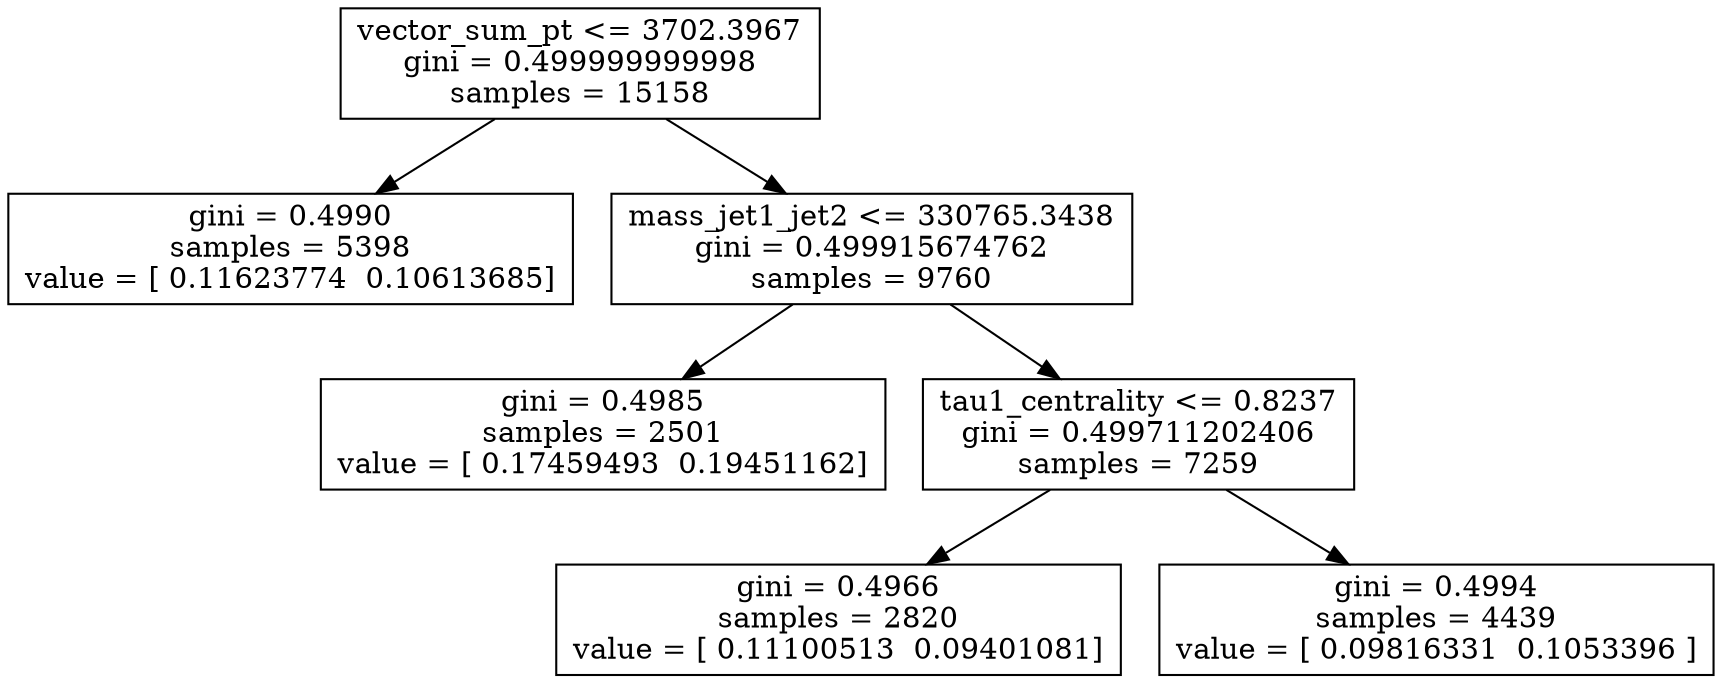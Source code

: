 digraph Tree {
0 [label="vector_sum_pt <= 3702.3967\ngini = 0.499999999998\nsamples = 15158", shape="box"] ;
1 [label="gini = 0.4990\nsamples = 5398\nvalue = [ 0.11623774  0.10613685]", shape="box"] ;
0 -> 1 ;
2 [label="mass_jet1_jet2 <= 330765.3438\ngini = 0.499915674762\nsamples = 9760", shape="box"] ;
0 -> 2 ;
3 [label="gini = 0.4985\nsamples = 2501\nvalue = [ 0.17459493  0.19451162]", shape="box"] ;
2 -> 3 ;
4 [label="tau1_centrality <= 0.8237\ngini = 0.499711202406\nsamples = 7259", shape="box"] ;
2 -> 4 ;
5 [label="gini = 0.4966\nsamples = 2820\nvalue = [ 0.11100513  0.09401081]", shape="box"] ;
4 -> 5 ;
6 [label="gini = 0.4994\nsamples = 4439\nvalue = [ 0.09816331  0.1053396 ]", shape="box"] ;
4 -> 6 ;
}